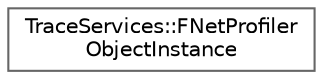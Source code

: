 digraph "Graphical Class Hierarchy"
{
 // INTERACTIVE_SVG=YES
 // LATEX_PDF_SIZE
  bgcolor="transparent";
  edge [fontname=Helvetica,fontsize=10,labelfontname=Helvetica,labelfontsize=10];
  node [fontname=Helvetica,fontsize=10,shape=box,height=0.2,width=0.4];
  rankdir="LR";
  Node0 [id="Node000000",label="TraceServices::FNetProfiler\lObjectInstance",height=0.2,width=0.4,color="grey40", fillcolor="white", style="filled",URL="$d9/d37/structTraceServices_1_1FNetProfilerObjectInstance.html",tooltip=" "];
}

